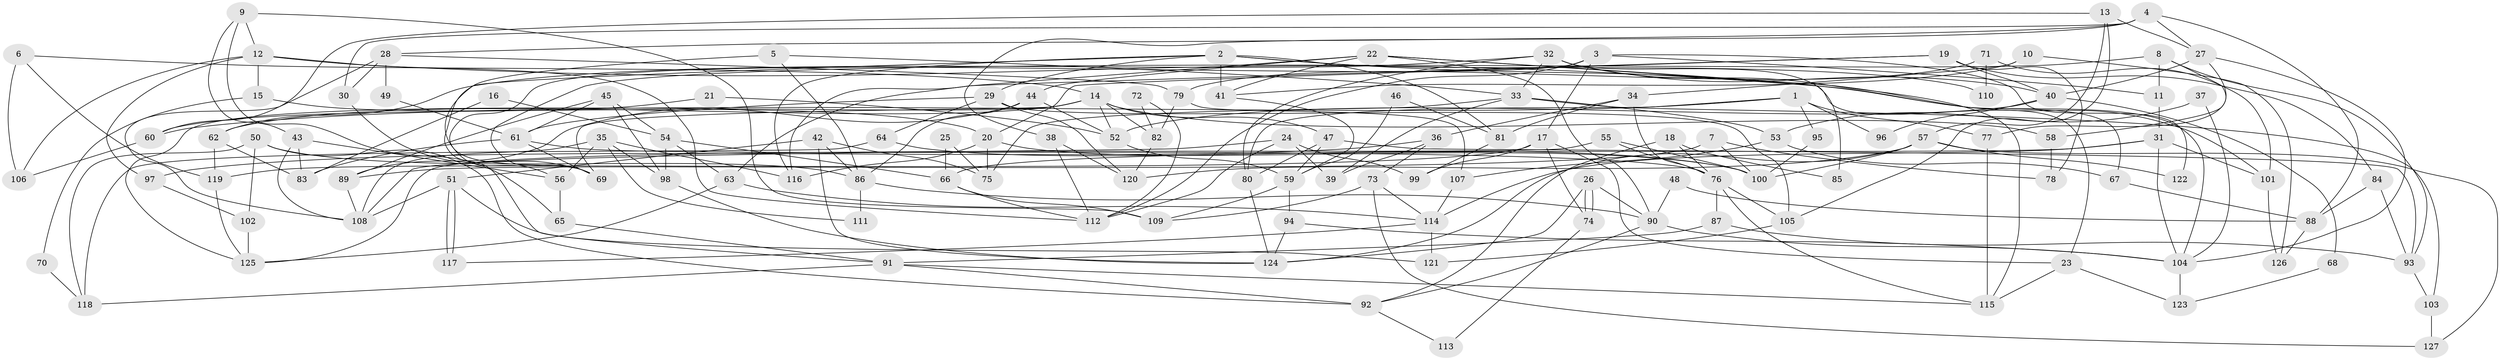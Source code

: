 // Generated by graph-tools (version 1.1) at 2025/50/03/09/25 03:50:01]
// undirected, 127 vertices, 254 edges
graph export_dot {
graph [start="1"]
  node [color=gray90,style=filled];
  1;
  2;
  3;
  4;
  5;
  6;
  7;
  8;
  9;
  10;
  11;
  12;
  13;
  14;
  15;
  16;
  17;
  18;
  19;
  20;
  21;
  22;
  23;
  24;
  25;
  26;
  27;
  28;
  29;
  30;
  31;
  32;
  33;
  34;
  35;
  36;
  37;
  38;
  39;
  40;
  41;
  42;
  43;
  44;
  45;
  46;
  47;
  48;
  49;
  50;
  51;
  52;
  53;
  54;
  55;
  56;
  57;
  58;
  59;
  60;
  61;
  62;
  63;
  64;
  65;
  66;
  67;
  68;
  69;
  70;
  71;
  72;
  73;
  74;
  75;
  76;
  77;
  78;
  79;
  80;
  81;
  82;
  83;
  84;
  85;
  86;
  87;
  88;
  89;
  90;
  91;
  92;
  93;
  94;
  95;
  96;
  97;
  98;
  99;
  100;
  101;
  102;
  103;
  104;
  105;
  106;
  107;
  108;
  109;
  110;
  111;
  112;
  113;
  114;
  115;
  116;
  117;
  118;
  119;
  120;
  121;
  122;
  123;
  124;
  125;
  126;
  127;
  1 -- 80;
  1 -- 60;
  1 -- 77;
  1 -- 95;
  1 -- 96;
  2 -- 104;
  2 -- 91;
  2 -- 29;
  2 -- 41;
  2 -- 81;
  2 -- 110;
  2 -- 116;
  3 -- 56;
  3 -- 11;
  3 -- 17;
  3 -- 112;
  3 -- 122;
  4 -- 38;
  4 -- 30;
  4 -- 27;
  4 -- 28;
  4 -- 88;
  5 -- 33;
  5 -- 69;
  5 -- 86;
  6 -- 14;
  6 -- 119;
  6 -- 106;
  7 -- 78;
  7 -- 100;
  7 -- 89;
  8 -- 93;
  8 -- 69;
  8 -- 11;
  8 -- 58;
  9 -- 43;
  9 -- 12;
  9 -- 65;
  9 -- 109;
  10 -- 41;
  10 -- 34;
  10 -- 126;
  11 -- 31;
  12 -- 112;
  12 -- 97;
  12 -- 15;
  12 -- 101;
  12 -- 106;
  13 -- 27;
  13 -- 105;
  13 -- 57;
  13 -- 60;
  14 -- 62;
  14 -- 47;
  14 -- 52;
  14 -- 58;
  14 -- 69;
  14 -- 82;
  14 -- 125;
  15 -- 20;
  15 -- 70;
  16 -- 54;
  16 -- 83;
  17 -- 99;
  17 -- 23;
  17 -- 74;
  17 -- 119;
  18 -- 76;
  18 -- 92;
  18 -- 85;
  19 -- 20;
  19 -- 40;
  19 -- 63;
  19 -- 78;
  19 -- 84;
  20 -- 100;
  20 -- 116;
  20 -- 75;
  21 -- 60;
  21 -- 52;
  22 -- 41;
  22 -- 44;
  22 -- 23;
  22 -- 67;
  22 -- 90;
  22 -- 116;
  23 -- 115;
  23 -- 123;
  24 -- 108;
  24 -- 112;
  24 -- 39;
  24 -- 99;
  25 -- 75;
  25 -- 66;
  26 -- 90;
  26 -- 74;
  26 -- 74;
  26 -- 124;
  27 -- 40;
  27 -- 77;
  27 -- 104;
  28 -- 108;
  28 -- 30;
  28 -- 49;
  28 -- 79;
  29 -- 64;
  29 -- 61;
  29 -- 105;
  29 -- 120;
  30 -- 69;
  31 -- 101;
  31 -- 104;
  31 -- 66;
  31 -- 114;
  32 -- 115;
  32 -- 80;
  32 -- 33;
  32 -- 40;
  32 -- 62;
  32 -- 85;
  33 -- 75;
  33 -- 39;
  33 -- 53;
  33 -- 103;
  34 -- 76;
  34 -- 36;
  34 -- 81;
  35 -- 108;
  35 -- 116;
  35 -- 56;
  35 -- 98;
  35 -- 111;
  36 -- 39;
  36 -- 73;
  36 -- 97;
  37 -- 53;
  37 -- 104;
  38 -- 112;
  38 -- 120;
  40 -- 52;
  40 -- 68;
  40 -- 96;
  41 -- 59;
  42 -- 86;
  42 -- 51;
  42 -- 75;
  42 -- 124;
  43 -- 83;
  43 -- 56;
  43 -- 108;
  44 -- 86;
  44 -- 89;
  44 -- 52;
  45 -- 98;
  45 -- 54;
  45 -- 61;
  45 -- 89;
  46 -- 81;
  46 -- 59;
  47 -- 93;
  47 -- 59;
  47 -- 80;
  48 -- 90;
  48 -- 88;
  49 -- 61;
  50 -- 86;
  50 -- 92;
  50 -- 102;
  50 -- 118;
  51 -- 108;
  51 -- 117;
  51 -- 117;
  51 -- 121;
  52 -- 59;
  53 -- 107;
  53 -- 67;
  54 -- 98;
  54 -- 63;
  54 -- 66;
  55 -- 76;
  55 -- 125;
  55 -- 100;
  56 -- 65;
  57 -- 124;
  57 -- 100;
  57 -- 120;
  57 -- 122;
  57 -- 127;
  58 -- 78;
  59 -- 109;
  59 -- 94;
  60 -- 106;
  61 -- 69;
  61 -- 76;
  61 -- 83;
  62 -- 119;
  62 -- 83;
  63 -- 114;
  63 -- 125;
  64 -- 118;
  64 -- 100;
  65 -- 91;
  66 -- 109;
  66 -- 112;
  67 -- 88;
  68 -- 123;
  70 -- 118;
  71 -- 79;
  71 -- 101;
  71 -- 110;
  72 -- 112;
  72 -- 82;
  73 -- 109;
  73 -- 114;
  73 -- 127;
  74 -- 113;
  76 -- 115;
  76 -- 87;
  76 -- 105;
  77 -- 115;
  79 -- 82;
  79 -- 107;
  80 -- 124;
  81 -- 99;
  82 -- 120;
  84 -- 88;
  84 -- 93;
  86 -- 90;
  86 -- 111;
  87 -- 93;
  87 -- 91;
  88 -- 126;
  89 -- 108;
  90 -- 104;
  90 -- 92;
  91 -- 115;
  91 -- 92;
  91 -- 118;
  92 -- 113;
  93 -- 103;
  94 -- 124;
  94 -- 104;
  95 -- 100;
  97 -- 102;
  98 -- 124;
  101 -- 126;
  102 -- 125;
  103 -- 127;
  104 -- 123;
  105 -- 121;
  107 -- 114;
  114 -- 121;
  114 -- 117;
  119 -- 125;
}
